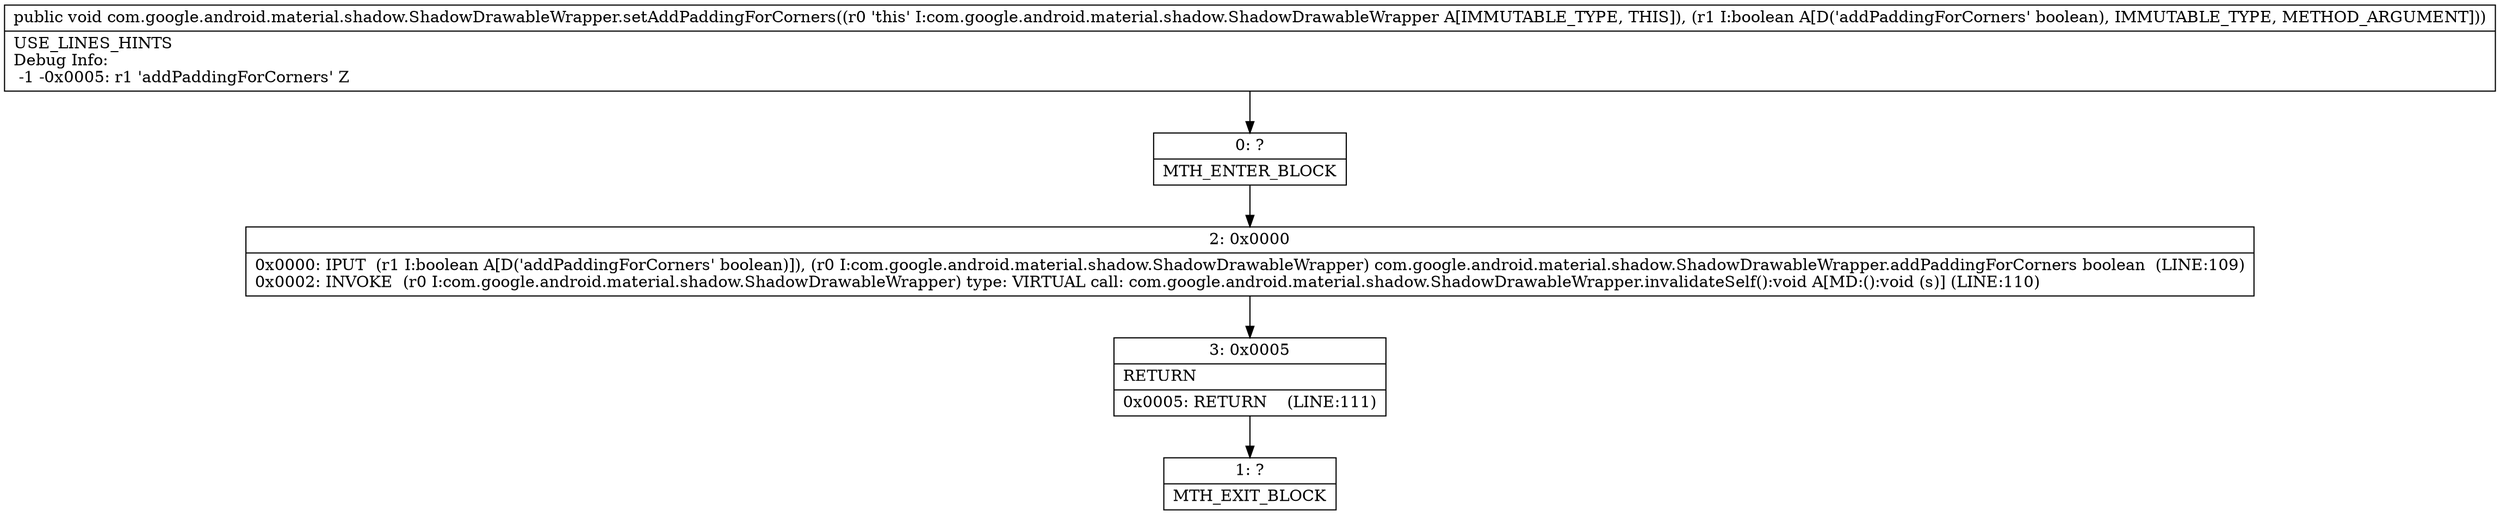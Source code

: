 digraph "CFG forcom.google.android.material.shadow.ShadowDrawableWrapper.setAddPaddingForCorners(Z)V" {
Node_0 [shape=record,label="{0\:\ ?|MTH_ENTER_BLOCK\l}"];
Node_2 [shape=record,label="{2\:\ 0x0000|0x0000: IPUT  (r1 I:boolean A[D('addPaddingForCorners' boolean)]), (r0 I:com.google.android.material.shadow.ShadowDrawableWrapper) com.google.android.material.shadow.ShadowDrawableWrapper.addPaddingForCorners boolean  (LINE:109)\l0x0002: INVOKE  (r0 I:com.google.android.material.shadow.ShadowDrawableWrapper) type: VIRTUAL call: com.google.android.material.shadow.ShadowDrawableWrapper.invalidateSelf():void A[MD:():void (s)] (LINE:110)\l}"];
Node_3 [shape=record,label="{3\:\ 0x0005|RETURN\l|0x0005: RETURN    (LINE:111)\l}"];
Node_1 [shape=record,label="{1\:\ ?|MTH_EXIT_BLOCK\l}"];
MethodNode[shape=record,label="{public void com.google.android.material.shadow.ShadowDrawableWrapper.setAddPaddingForCorners((r0 'this' I:com.google.android.material.shadow.ShadowDrawableWrapper A[IMMUTABLE_TYPE, THIS]), (r1 I:boolean A[D('addPaddingForCorners' boolean), IMMUTABLE_TYPE, METHOD_ARGUMENT]))  | USE_LINES_HINTS\lDebug Info:\l  \-1 \-0x0005: r1 'addPaddingForCorners' Z\l}"];
MethodNode -> Node_0;Node_0 -> Node_2;
Node_2 -> Node_3;
Node_3 -> Node_1;
}

